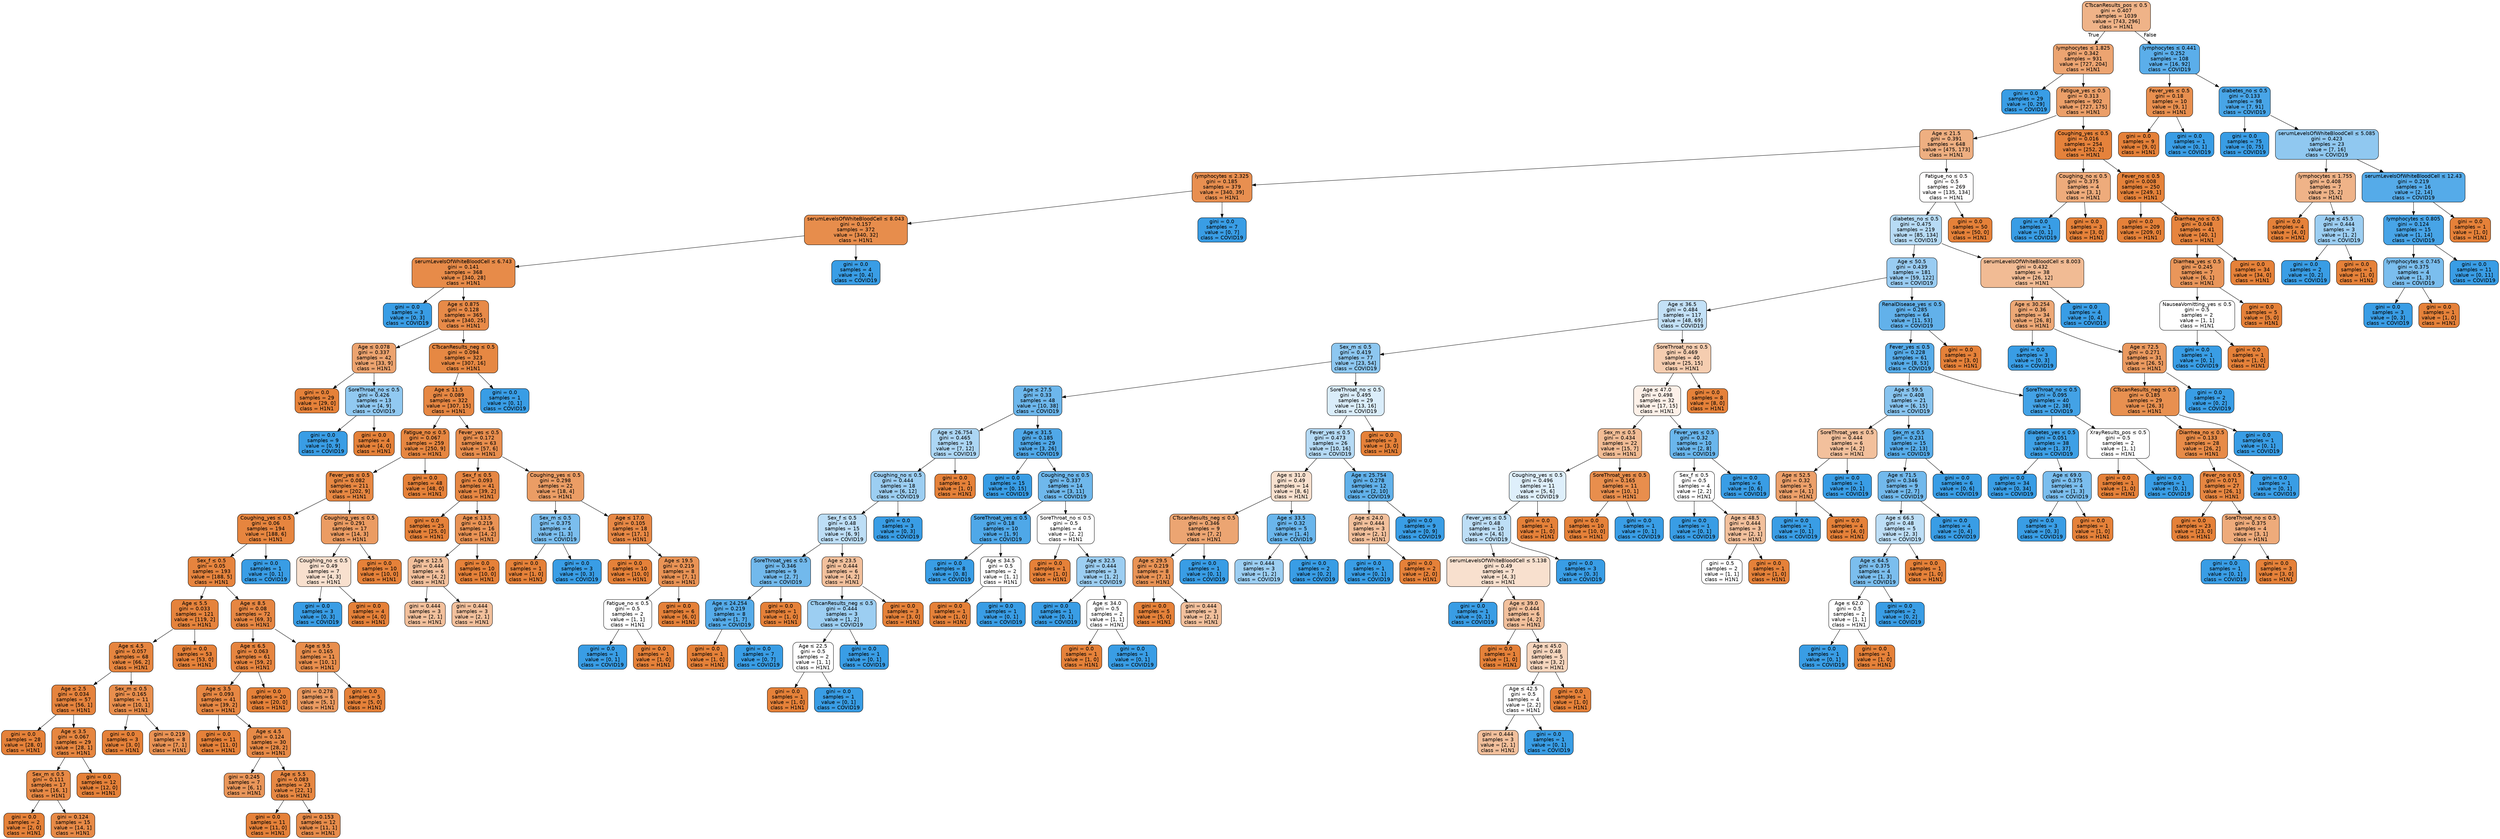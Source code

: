 digraph Tree {
node [shape=box, style="filled, rounded", color="black", fontname="helvetica"] ;
edge [fontname="helvetica"] ;
0 [label=<CTscanResults_pos &le; 0.5<br/>gini = 0.407<br/>samples = 1039<br/>value = [743, 296]<br/>class = H1N1>, fillcolor="#efb388"] ;
1 [label=<lymphocytes &le; 1.825<br/>gini = 0.342<br/>samples = 931<br/>value = [727, 204]<br/>class = H1N1>, fillcolor="#eca471"] ;
0 -> 1 [labeldistance=2.5, labelangle=45, headlabel="True"] ;
2 [label=<gini = 0.0<br/>samples = 29<br/>value = [0, 29]<br/>class = COVID19>, fillcolor="#399de5"] ;
1 -> 2 ;
3 [label=<Fatigue_yes &le; 0.5<br/>gini = 0.313<br/>samples = 902<br/>value = [727, 175]<br/>class = H1N1>, fillcolor="#eb9f69"] ;
1 -> 3 ;
4 [label=<Age &le; 21.5<br/>gini = 0.391<br/>samples = 648<br/>value = [475, 173]<br/>class = H1N1>, fillcolor="#eeaf81"] ;
3 -> 4 ;
5 [label=<lymphocytes &le; 2.325<br/>gini = 0.185<br/>samples = 379<br/>value = [340, 39]<br/>class = H1N1>, fillcolor="#e88f50"] ;
4 -> 5 ;
6 [label=<serumLevelsOfWhiteBloodCell &le; 8.043<br/>gini = 0.157<br/>samples = 372<br/>value = [340, 32]<br/>class = H1N1>, fillcolor="#e78d4c"] ;
5 -> 6 ;
7 [label=<serumLevelsOfWhiteBloodCell &le; 6.743<br/>gini = 0.141<br/>samples = 368<br/>value = [340, 28]<br/>class = H1N1>, fillcolor="#e78b49"] ;
6 -> 7 ;
8 [label=<gini = 0.0<br/>samples = 3<br/>value = [0, 3]<br/>class = COVID19>, fillcolor="#399de5"] ;
7 -> 8 ;
9 [label=<Age &le; 0.875<br/>gini = 0.128<br/>samples = 365<br/>value = [340, 25]<br/>class = H1N1>, fillcolor="#e78a48"] ;
7 -> 9 ;
10 [label=<Age &le; 0.078<br/>gini = 0.337<br/>samples = 42<br/>value = [33, 9]<br/>class = H1N1>, fillcolor="#eca36f"] ;
9 -> 10 ;
11 [label=<gini = 0.0<br/>samples = 29<br/>value = [29, 0]<br/>class = H1N1>, fillcolor="#e58139"] ;
10 -> 11 ;
12 [label=<SoreThroat_no &le; 0.5<br/>gini = 0.426<br/>samples = 13<br/>value = [4, 9]<br/>class = COVID19>, fillcolor="#91c9f1"] ;
10 -> 12 ;
13 [label=<gini = 0.0<br/>samples = 9<br/>value = [0, 9]<br/>class = COVID19>, fillcolor="#399de5"] ;
12 -> 13 ;
14 [label=<gini = 0.0<br/>samples = 4<br/>value = [4, 0]<br/>class = H1N1>, fillcolor="#e58139"] ;
12 -> 14 ;
15 [label=<CTscanResults_neg &le; 0.5<br/>gini = 0.094<br/>samples = 323<br/>value = [307, 16]<br/>class = H1N1>, fillcolor="#e68843"] ;
9 -> 15 ;
16 [label=<Age &le; 11.5<br/>gini = 0.089<br/>samples = 322<br/>value = [307, 15]<br/>class = H1N1>, fillcolor="#e68743"] ;
15 -> 16 ;
17 [label=<Fatigue_no &le; 0.5<br/>gini = 0.067<br/>samples = 259<br/>value = [250, 9]<br/>class = H1N1>, fillcolor="#e68640"] ;
16 -> 17 ;
18 [label=<Fever_yes &le; 0.5<br/>gini = 0.082<br/>samples = 211<br/>value = [202, 9]<br/>class = H1N1>, fillcolor="#e68742"] ;
17 -> 18 ;
19 [label=<Coughing_yes &le; 0.5<br/>gini = 0.06<br/>samples = 194<br/>value = [188, 6]<br/>class = H1N1>, fillcolor="#e6853f"] ;
18 -> 19 ;
20 [label=<Sex_f &le; 0.5<br/>gini = 0.05<br/>samples = 193<br/>value = [188, 5]<br/>class = H1N1>, fillcolor="#e6843e"] ;
19 -> 20 ;
21 [label=<Age &le; 5.5<br/>gini = 0.033<br/>samples = 121<br/>value = [119, 2]<br/>class = H1N1>, fillcolor="#e5833c"] ;
20 -> 21 ;
22 [label=<Age &le; 4.5<br/>gini = 0.057<br/>samples = 68<br/>value = [66, 2]<br/>class = H1N1>, fillcolor="#e6853f"] ;
21 -> 22 ;
23 [label=<Age &le; 2.5<br/>gini = 0.034<br/>samples = 57<br/>value = [56, 1]<br/>class = H1N1>, fillcolor="#e5833d"] ;
22 -> 23 ;
24 [label=<gini = 0.0<br/>samples = 28<br/>value = [28, 0]<br/>class = H1N1>, fillcolor="#e58139"] ;
23 -> 24 ;
25 [label=<Age &le; 3.5<br/>gini = 0.067<br/>samples = 29<br/>value = [28, 1]<br/>class = H1N1>, fillcolor="#e68640"] ;
23 -> 25 ;
26 [label=<Sex_m &le; 0.5<br/>gini = 0.111<br/>samples = 17<br/>value = [16, 1]<br/>class = H1N1>, fillcolor="#e78945"] ;
25 -> 26 ;
27 [label=<gini = 0.0<br/>samples = 2<br/>value = [2, 0]<br/>class = H1N1>, fillcolor="#e58139"] ;
26 -> 27 ;
28 [label=<gini = 0.124<br/>samples = 15<br/>value = [14, 1]<br/>class = H1N1>, fillcolor="#e78a47"] ;
26 -> 28 ;
29 [label=<gini = 0.0<br/>samples = 12<br/>value = [12, 0]<br/>class = H1N1>, fillcolor="#e58139"] ;
25 -> 29 ;
30 [label=<Sex_m &le; 0.5<br/>gini = 0.165<br/>samples = 11<br/>value = [10, 1]<br/>class = H1N1>, fillcolor="#e88e4d"] ;
22 -> 30 ;
31 [label=<gini = 0.0<br/>samples = 3<br/>value = [3, 0]<br/>class = H1N1>, fillcolor="#e58139"] ;
30 -> 31 ;
32 [label=<gini = 0.219<br/>samples = 8<br/>value = [7, 1]<br/>class = H1N1>, fillcolor="#e99355"] ;
30 -> 32 ;
33 [label=<gini = 0.0<br/>samples = 53<br/>value = [53, 0]<br/>class = H1N1>, fillcolor="#e58139"] ;
21 -> 33 ;
34 [label=<Age &le; 8.5<br/>gini = 0.08<br/>samples = 72<br/>value = [69, 3]<br/>class = H1N1>, fillcolor="#e68642"] ;
20 -> 34 ;
35 [label=<Age &le; 6.5<br/>gini = 0.063<br/>samples = 61<br/>value = [59, 2]<br/>class = H1N1>, fillcolor="#e68540"] ;
34 -> 35 ;
36 [label=<Age &le; 3.5<br/>gini = 0.093<br/>samples = 41<br/>value = [39, 2]<br/>class = H1N1>, fillcolor="#e68743"] ;
35 -> 36 ;
37 [label=<gini = 0.0<br/>samples = 11<br/>value = [11, 0]<br/>class = H1N1>, fillcolor="#e58139"] ;
36 -> 37 ;
38 [label=<Age &le; 4.5<br/>gini = 0.124<br/>samples = 30<br/>value = [28, 2]<br/>class = H1N1>, fillcolor="#e78a47"] ;
36 -> 38 ;
39 [label=<gini = 0.245<br/>samples = 7<br/>value = [6, 1]<br/>class = H1N1>, fillcolor="#e9965a"] ;
38 -> 39 ;
40 [label=<Age &le; 5.5<br/>gini = 0.083<br/>samples = 23<br/>value = [22, 1]<br/>class = H1N1>, fillcolor="#e68742"] ;
38 -> 40 ;
41 [label=<gini = 0.0<br/>samples = 11<br/>value = [11, 0]<br/>class = H1N1>, fillcolor="#e58139"] ;
40 -> 41 ;
42 [label=<gini = 0.153<br/>samples = 12<br/>value = [11, 1]<br/>class = H1N1>, fillcolor="#e78c4b"] ;
40 -> 42 ;
43 [label=<gini = 0.0<br/>samples = 20<br/>value = [20, 0]<br/>class = H1N1>, fillcolor="#e58139"] ;
35 -> 43 ;
44 [label=<Age &le; 9.5<br/>gini = 0.165<br/>samples = 11<br/>value = [10, 1]<br/>class = H1N1>, fillcolor="#e88e4d"] ;
34 -> 44 ;
45 [label=<gini = 0.278<br/>samples = 6<br/>value = [5, 1]<br/>class = H1N1>, fillcolor="#ea9a61"] ;
44 -> 45 ;
46 [label=<gini = 0.0<br/>samples = 5<br/>value = [5, 0]<br/>class = H1N1>, fillcolor="#e58139"] ;
44 -> 46 ;
47 [label=<gini = 0.0<br/>samples = 1<br/>value = [0, 1]<br/>class = COVID19>, fillcolor="#399de5"] ;
19 -> 47 ;
48 [label=<Coughing_yes &le; 0.5<br/>gini = 0.291<br/>samples = 17<br/>value = [14, 3]<br/>class = H1N1>, fillcolor="#eb9c63"] ;
18 -> 48 ;
49 [label=<Coughing_no &le; 0.5<br/>gini = 0.49<br/>samples = 7<br/>value = [4, 3]<br/>class = H1N1>, fillcolor="#f8e0ce"] ;
48 -> 49 ;
50 [label=<gini = 0.0<br/>samples = 3<br/>value = [0, 3]<br/>class = COVID19>, fillcolor="#399de5"] ;
49 -> 50 ;
51 [label=<gini = 0.0<br/>samples = 4<br/>value = [4, 0]<br/>class = H1N1>, fillcolor="#e58139"] ;
49 -> 51 ;
52 [label=<gini = 0.0<br/>samples = 10<br/>value = [10, 0]<br/>class = H1N1>, fillcolor="#e58139"] ;
48 -> 52 ;
53 [label=<gini = 0.0<br/>samples = 48<br/>value = [48, 0]<br/>class = H1N1>, fillcolor="#e58139"] ;
17 -> 53 ;
54 [label=<Fever_yes &le; 0.5<br/>gini = 0.172<br/>samples = 63<br/>value = [57, 6]<br/>class = H1N1>, fillcolor="#e88e4e"] ;
16 -> 54 ;
55 [label=<Sex_f &le; 0.5<br/>gini = 0.093<br/>samples = 41<br/>value = [39, 2]<br/>class = H1N1>, fillcolor="#e68743"] ;
54 -> 55 ;
56 [label=<gini = 0.0<br/>samples = 25<br/>value = [25, 0]<br/>class = H1N1>, fillcolor="#e58139"] ;
55 -> 56 ;
57 [label=<Age &le; 13.5<br/>gini = 0.219<br/>samples = 16<br/>value = [14, 2]<br/>class = H1N1>, fillcolor="#e99355"] ;
55 -> 57 ;
58 [label=<Age &le; 12.5<br/>gini = 0.444<br/>samples = 6<br/>value = [4, 2]<br/>class = H1N1>, fillcolor="#f2c09c"] ;
57 -> 58 ;
59 [label=<gini = 0.444<br/>samples = 3<br/>value = [2, 1]<br/>class = H1N1>, fillcolor="#f2c09c"] ;
58 -> 59 ;
60 [label=<gini = 0.444<br/>samples = 3<br/>value = [2, 1]<br/>class = H1N1>, fillcolor="#f2c09c"] ;
58 -> 60 ;
61 [label=<gini = 0.0<br/>samples = 10<br/>value = [10, 0]<br/>class = H1N1>, fillcolor="#e58139"] ;
57 -> 61 ;
62 [label=<Coughing_yes &le; 0.5<br/>gini = 0.298<br/>samples = 22<br/>value = [18, 4]<br/>class = H1N1>, fillcolor="#eb9d65"] ;
54 -> 62 ;
63 [label=<Sex_m &le; 0.5<br/>gini = 0.375<br/>samples = 4<br/>value = [1, 3]<br/>class = COVID19>, fillcolor="#7bbeee"] ;
62 -> 63 ;
64 [label=<gini = 0.0<br/>samples = 1<br/>value = [1, 0]<br/>class = H1N1>, fillcolor="#e58139"] ;
63 -> 64 ;
65 [label=<gini = 0.0<br/>samples = 3<br/>value = [0, 3]<br/>class = COVID19>, fillcolor="#399de5"] ;
63 -> 65 ;
66 [label=<Age &le; 17.0<br/>gini = 0.105<br/>samples = 18<br/>value = [17, 1]<br/>class = H1N1>, fillcolor="#e78845"] ;
62 -> 66 ;
67 [label=<gini = 0.0<br/>samples = 10<br/>value = [10, 0]<br/>class = H1N1>, fillcolor="#e58139"] ;
66 -> 67 ;
68 [label=<Age &le; 19.5<br/>gini = 0.219<br/>samples = 8<br/>value = [7, 1]<br/>class = H1N1>, fillcolor="#e99355"] ;
66 -> 68 ;
69 [label=<Fatigue_no &le; 0.5<br/>gini = 0.5<br/>samples = 2<br/>value = [1, 1]<br/>class = H1N1>, fillcolor="#ffffff"] ;
68 -> 69 ;
70 [label=<gini = 0.0<br/>samples = 1<br/>value = [0, 1]<br/>class = COVID19>, fillcolor="#399de5"] ;
69 -> 70 ;
71 [label=<gini = 0.0<br/>samples = 1<br/>value = [1, 0]<br/>class = H1N1>, fillcolor="#e58139"] ;
69 -> 71 ;
72 [label=<gini = 0.0<br/>samples = 6<br/>value = [6, 0]<br/>class = H1N1>, fillcolor="#e58139"] ;
68 -> 72 ;
73 [label=<gini = 0.0<br/>samples = 1<br/>value = [0, 1]<br/>class = COVID19>, fillcolor="#399de5"] ;
15 -> 73 ;
74 [label=<gini = 0.0<br/>samples = 4<br/>value = [0, 4]<br/>class = COVID19>, fillcolor="#399de5"] ;
6 -> 74 ;
75 [label=<gini = 0.0<br/>samples = 7<br/>value = [0, 7]<br/>class = COVID19>, fillcolor="#399de5"] ;
5 -> 75 ;
76 [label=<Fatigue_no &le; 0.5<br/>gini = 0.5<br/>samples = 269<br/>value = [135, 134]<br/>class = H1N1>, fillcolor="#fffefe"] ;
4 -> 76 ;
77 [label=<diabetes_no &le; 0.5<br/>gini = 0.475<br/>samples = 219<br/>value = [85, 134]<br/>class = COVID19>, fillcolor="#b7dbf5"] ;
76 -> 77 ;
78 [label=<Age &le; 50.5<br/>gini = 0.439<br/>samples = 181<br/>value = [59, 122]<br/>class = COVID19>, fillcolor="#99ccf2"] ;
77 -> 78 ;
79 [label=<Age &le; 36.5<br/>gini = 0.484<br/>samples = 117<br/>value = [48, 69]<br/>class = COVID19>, fillcolor="#c3e1f7"] ;
78 -> 79 ;
80 [label=<Sex_m &le; 0.5<br/>gini = 0.419<br/>samples = 77<br/>value = [23, 54]<br/>class = COVID19>, fillcolor="#8dc7f0"] ;
79 -> 80 ;
81 [label=<Age &le; 27.5<br/>gini = 0.33<br/>samples = 48<br/>value = [10, 38]<br/>class = COVID19>, fillcolor="#6db7ec"] ;
80 -> 81 ;
82 [label=<Age &le; 26.754<br/>gini = 0.465<br/>samples = 19<br/>value = [7, 12]<br/>class = COVID19>, fillcolor="#acd6f4"] ;
81 -> 82 ;
83 [label=<Coughing_no &le; 0.5<br/>gini = 0.444<br/>samples = 18<br/>value = [6, 12]<br/>class = COVID19>, fillcolor="#9ccef2"] ;
82 -> 83 ;
84 [label=<Sex_f &le; 0.5<br/>gini = 0.48<br/>samples = 15<br/>value = [6, 9]<br/>class = COVID19>, fillcolor="#bddef6"] ;
83 -> 84 ;
85 [label=<SoreThroat_yes &le; 0.5<br/>gini = 0.346<br/>samples = 9<br/>value = [2, 7]<br/>class = COVID19>, fillcolor="#72b9ec"] ;
84 -> 85 ;
86 [label=<Age &le; 24.254<br/>gini = 0.219<br/>samples = 8<br/>value = [1, 7]<br/>class = COVID19>, fillcolor="#55abe9"] ;
85 -> 86 ;
87 [label=<gini = 0.0<br/>samples = 1<br/>value = [1, 0]<br/>class = H1N1>, fillcolor="#e58139"] ;
86 -> 87 ;
88 [label=<gini = 0.0<br/>samples = 7<br/>value = [0, 7]<br/>class = COVID19>, fillcolor="#399de5"] ;
86 -> 88 ;
89 [label=<gini = 0.0<br/>samples = 1<br/>value = [1, 0]<br/>class = H1N1>, fillcolor="#e58139"] ;
85 -> 89 ;
90 [label=<Age &le; 23.5<br/>gini = 0.444<br/>samples = 6<br/>value = [4, 2]<br/>class = H1N1>, fillcolor="#f2c09c"] ;
84 -> 90 ;
91 [label=<CTscanResults_neg &le; 0.5<br/>gini = 0.444<br/>samples = 3<br/>value = [1, 2]<br/>class = COVID19>, fillcolor="#9ccef2"] ;
90 -> 91 ;
92 [label=<Age &le; 22.5<br/>gini = 0.5<br/>samples = 2<br/>value = [1, 1]<br/>class = H1N1>, fillcolor="#ffffff"] ;
91 -> 92 ;
93 [label=<gini = 0.0<br/>samples = 1<br/>value = [1, 0]<br/>class = H1N1>, fillcolor="#e58139"] ;
92 -> 93 ;
94 [label=<gini = 0.0<br/>samples = 1<br/>value = [0, 1]<br/>class = COVID19>, fillcolor="#399de5"] ;
92 -> 94 ;
95 [label=<gini = 0.0<br/>samples = 1<br/>value = [0, 1]<br/>class = COVID19>, fillcolor="#399de5"] ;
91 -> 95 ;
96 [label=<gini = 0.0<br/>samples = 3<br/>value = [3, 0]<br/>class = H1N1>, fillcolor="#e58139"] ;
90 -> 96 ;
97 [label=<gini = 0.0<br/>samples = 3<br/>value = [0, 3]<br/>class = COVID19>, fillcolor="#399de5"] ;
83 -> 97 ;
98 [label=<gini = 0.0<br/>samples = 1<br/>value = [1, 0]<br/>class = H1N1>, fillcolor="#e58139"] ;
82 -> 98 ;
99 [label=<Age &le; 31.5<br/>gini = 0.185<br/>samples = 29<br/>value = [3, 26]<br/>class = COVID19>, fillcolor="#50a8e8"] ;
81 -> 99 ;
100 [label=<gini = 0.0<br/>samples = 15<br/>value = [0, 15]<br/>class = COVID19>, fillcolor="#399de5"] ;
99 -> 100 ;
101 [label=<Coughing_no &le; 0.5<br/>gini = 0.337<br/>samples = 14<br/>value = [3, 11]<br/>class = COVID19>, fillcolor="#6fb8ec"] ;
99 -> 101 ;
102 [label=<SoreThroat_yes &le; 0.5<br/>gini = 0.18<br/>samples = 10<br/>value = [1, 9]<br/>class = COVID19>, fillcolor="#4fa8e8"] ;
101 -> 102 ;
103 [label=<gini = 0.0<br/>samples = 8<br/>value = [0, 8]<br/>class = COVID19>, fillcolor="#399de5"] ;
102 -> 103 ;
104 [label=<Age &le; 34.5<br/>gini = 0.5<br/>samples = 2<br/>value = [1, 1]<br/>class = H1N1>, fillcolor="#ffffff"] ;
102 -> 104 ;
105 [label=<gini = 0.0<br/>samples = 1<br/>value = [1, 0]<br/>class = H1N1>, fillcolor="#e58139"] ;
104 -> 105 ;
106 [label=<gini = 0.0<br/>samples = 1<br/>value = [0, 1]<br/>class = COVID19>, fillcolor="#399de5"] ;
104 -> 106 ;
107 [label=<SoreThroat_no &le; 0.5<br/>gini = 0.5<br/>samples = 4<br/>value = [2, 2]<br/>class = H1N1>, fillcolor="#ffffff"] ;
101 -> 107 ;
108 [label=<gini = 0.0<br/>samples = 1<br/>value = [1, 0]<br/>class = H1N1>, fillcolor="#e58139"] ;
107 -> 108 ;
109 [label=<Age &le; 32.5<br/>gini = 0.444<br/>samples = 3<br/>value = [1, 2]<br/>class = COVID19>, fillcolor="#9ccef2"] ;
107 -> 109 ;
110 [label=<gini = 0.0<br/>samples = 1<br/>value = [0, 1]<br/>class = COVID19>, fillcolor="#399de5"] ;
109 -> 110 ;
111 [label=<Age &le; 34.0<br/>gini = 0.5<br/>samples = 2<br/>value = [1, 1]<br/>class = H1N1>, fillcolor="#ffffff"] ;
109 -> 111 ;
112 [label=<gini = 0.0<br/>samples = 1<br/>value = [1, 0]<br/>class = H1N1>, fillcolor="#e58139"] ;
111 -> 112 ;
113 [label=<gini = 0.0<br/>samples = 1<br/>value = [0, 1]<br/>class = COVID19>, fillcolor="#399de5"] ;
111 -> 113 ;
114 [label=<SoreThroat_no &le; 0.5<br/>gini = 0.495<br/>samples = 29<br/>value = [13, 16]<br/>class = COVID19>, fillcolor="#daedfa"] ;
80 -> 114 ;
115 [label=<Fever_yes &le; 0.5<br/>gini = 0.473<br/>samples = 26<br/>value = [10, 16]<br/>class = COVID19>, fillcolor="#b5daf5"] ;
114 -> 115 ;
116 [label=<Age &le; 31.0<br/>gini = 0.49<br/>samples = 14<br/>value = [8, 6]<br/>class = H1N1>, fillcolor="#f8e0ce"] ;
115 -> 116 ;
117 [label=<CTscanResults_neg &le; 0.5<br/>gini = 0.346<br/>samples = 9<br/>value = [7, 2]<br/>class = H1N1>, fillcolor="#eca572"] ;
116 -> 117 ;
118 [label=<Age &le; 29.5<br/>gini = 0.219<br/>samples = 8<br/>value = [7, 1]<br/>class = H1N1>, fillcolor="#e99355"] ;
117 -> 118 ;
119 [label=<gini = 0.0<br/>samples = 5<br/>value = [5, 0]<br/>class = H1N1>, fillcolor="#e58139"] ;
118 -> 119 ;
120 [label=<gini = 0.444<br/>samples = 3<br/>value = [2, 1]<br/>class = H1N1>, fillcolor="#f2c09c"] ;
118 -> 120 ;
121 [label=<gini = 0.0<br/>samples = 1<br/>value = [0, 1]<br/>class = COVID19>, fillcolor="#399de5"] ;
117 -> 121 ;
122 [label=<Age &le; 33.5<br/>gini = 0.32<br/>samples = 5<br/>value = [1, 4]<br/>class = COVID19>, fillcolor="#6ab6ec"] ;
116 -> 122 ;
123 [label=<gini = 0.444<br/>samples = 3<br/>value = [1, 2]<br/>class = COVID19>, fillcolor="#9ccef2"] ;
122 -> 123 ;
124 [label=<gini = 0.0<br/>samples = 2<br/>value = [0, 2]<br/>class = COVID19>, fillcolor="#399de5"] ;
122 -> 124 ;
125 [label=<Age &le; 25.754<br/>gini = 0.278<br/>samples = 12<br/>value = [2, 10]<br/>class = COVID19>, fillcolor="#61b1ea"] ;
115 -> 125 ;
126 [label=<Age &le; 24.0<br/>gini = 0.444<br/>samples = 3<br/>value = [2, 1]<br/>class = H1N1>, fillcolor="#f2c09c"] ;
125 -> 126 ;
127 [label=<gini = 0.0<br/>samples = 1<br/>value = [0, 1]<br/>class = COVID19>, fillcolor="#399de5"] ;
126 -> 127 ;
128 [label=<gini = 0.0<br/>samples = 2<br/>value = [2, 0]<br/>class = H1N1>, fillcolor="#e58139"] ;
126 -> 128 ;
129 [label=<gini = 0.0<br/>samples = 9<br/>value = [0, 9]<br/>class = COVID19>, fillcolor="#399de5"] ;
125 -> 129 ;
130 [label=<gini = 0.0<br/>samples = 3<br/>value = [3, 0]<br/>class = H1N1>, fillcolor="#e58139"] ;
114 -> 130 ;
131 [label=<SoreThroat_no &le; 0.5<br/>gini = 0.469<br/>samples = 40<br/>value = [25, 15]<br/>class = H1N1>, fillcolor="#f5cdb0"] ;
79 -> 131 ;
132 [label=<Age &le; 47.0<br/>gini = 0.498<br/>samples = 32<br/>value = [17, 15]<br/>class = H1N1>, fillcolor="#fcf0e8"] ;
131 -> 132 ;
133 [label=<Sex_m &le; 0.5<br/>gini = 0.434<br/>samples = 22<br/>value = [15, 7]<br/>class = H1N1>, fillcolor="#f1bc95"] ;
132 -> 133 ;
134 [label=<Coughing_yes &le; 0.5<br/>gini = 0.496<br/>samples = 11<br/>value = [5, 6]<br/>class = COVID19>, fillcolor="#deeffb"] ;
133 -> 134 ;
135 [label=<Fever_yes &le; 0.5<br/>gini = 0.48<br/>samples = 10<br/>value = [4, 6]<br/>class = COVID19>, fillcolor="#bddef6"] ;
134 -> 135 ;
136 [label=<serumLevelsOfWhiteBloodCell &le; 5.138<br/>gini = 0.49<br/>samples = 7<br/>value = [4, 3]<br/>class = H1N1>, fillcolor="#f8e0ce"] ;
135 -> 136 ;
137 [label=<gini = 0.0<br/>samples = 1<br/>value = [0, 1]<br/>class = COVID19>, fillcolor="#399de5"] ;
136 -> 137 ;
138 [label=<Age &le; 39.0<br/>gini = 0.444<br/>samples = 6<br/>value = [4, 2]<br/>class = H1N1>, fillcolor="#f2c09c"] ;
136 -> 138 ;
139 [label=<gini = 0.0<br/>samples = 1<br/>value = [1, 0]<br/>class = H1N1>, fillcolor="#e58139"] ;
138 -> 139 ;
140 [label=<Age &le; 45.0<br/>gini = 0.48<br/>samples = 5<br/>value = [3, 2]<br/>class = H1N1>, fillcolor="#f6d5bd"] ;
138 -> 140 ;
141 [label=<Age &le; 42.5<br/>gini = 0.5<br/>samples = 4<br/>value = [2, 2]<br/>class = H1N1>, fillcolor="#ffffff"] ;
140 -> 141 ;
142 [label=<gini = 0.444<br/>samples = 3<br/>value = [2, 1]<br/>class = H1N1>, fillcolor="#f2c09c"] ;
141 -> 142 ;
143 [label=<gini = 0.0<br/>samples = 1<br/>value = [0, 1]<br/>class = COVID19>, fillcolor="#399de5"] ;
141 -> 143 ;
144 [label=<gini = 0.0<br/>samples = 1<br/>value = [1, 0]<br/>class = H1N1>, fillcolor="#e58139"] ;
140 -> 144 ;
145 [label=<gini = 0.0<br/>samples = 3<br/>value = [0, 3]<br/>class = COVID19>, fillcolor="#399de5"] ;
135 -> 145 ;
146 [label=<gini = 0.0<br/>samples = 1<br/>value = [1, 0]<br/>class = H1N1>, fillcolor="#e58139"] ;
134 -> 146 ;
147 [label=<SoreThroat_yes &le; 0.5<br/>gini = 0.165<br/>samples = 11<br/>value = [10, 1]<br/>class = H1N1>, fillcolor="#e88e4d"] ;
133 -> 147 ;
148 [label=<gini = 0.0<br/>samples = 10<br/>value = [10, 0]<br/>class = H1N1>, fillcolor="#e58139"] ;
147 -> 148 ;
149 [label=<gini = 0.0<br/>samples = 1<br/>value = [0, 1]<br/>class = COVID19>, fillcolor="#399de5"] ;
147 -> 149 ;
150 [label=<Fever_yes &le; 0.5<br/>gini = 0.32<br/>samples = 10<br/>value = [2, 8]<br/>class = COVID19>, fillcolor="#6ab6ec"] ;
132 -> 150 ;
151 [label=<Sex_f &le; 0.5<br/>gini = 0.5<br/>samples = 4<br/>value = [2, 2]<br/>class = H1N1>, fillcolor="#ffffff"] ;
150 -> 151 ;
152 [label=<gini = 0.0<br/>samples = 1<br/>value = [0, 1]<br/>class = COVID19>, fillcolor="#399de5"] ;
151 -> 152 ;
153 [label=<Age &le; 48.5<br/>gini = 0.444<br/>samples = 3<br/>value = [2, 1]<br/>class = H1N1>, fillcolor="#f2c09c"] ;
151 -> 153 ;
154 [label=<gini = 0.5<br/>samples = 2<br/>value = [1, 1]<br/>class = H1N1>, fillcolor="#ffffff"] ;
153 -> 154 ;
155 [label=<gini = 0.0<br/>samples = 1<br/>value = [1, 0]<br/>class = H1N1>, fillcolor="#e58139"] ;
153 -> 155 ;
156 [label=<gini = 0.0<br/>samples = 6<br/>value = [0, 6]<br/>class = COVID19>, fillcolor="#399de5"] ;
150 -> 156 ;
157 [label=<gini = 0.0<br/>samples = 8<br/>value = [8, 0]<br/>class = H1N1>, fillcolor="#e58139"] ;
131 -> 157 ;
158 [label=<RenalDisease_yes &le; 0.5<br/>gini = 0.285<br/>samples = 64<br/>value = [11, 53]<br/>class = COVID19>, fillcolor="#62b1ea"] ;
78 -> 158 ;
159 [label=<Fever_yes &le; 0.5<br/>gini = 0.228<br/>samples = 61<br/>value = [8, 53]<br/>class = COVID19>, fillcolor="#57ace9"] ;
158 -> 159 ;
160 [label=<Age &le; 59.5<br/>gini = 0.408<br/>samples = 21<br/>value = [6, 15]<br/>class = COVID19>, fillcolor="#88c4ef"] ;
159 -> 160 ;
161 [label=<SoreThroat_yes &le; 0.5<br/>gini = 0.444<br/>samples = 6<br/>value = [4, 2]<br/>class = H1N1>, fillcolor="#f2c09c"] ;
160 -> 161 ;
162 [label=<Age &le; 52.5<br/>gini = 0.32<br/>samples = 5<br/>value = [4, 1]<br/>class = H1N1>, fillcolor="#eca06a"] ;
161 -> 162 ;
163 [label=<gini = 0.0<br/>samples = 1<br/>value = [0, 1]<br/>class = COVID19>, fillcolor="#399de5"] ;
162 -> 163 ;
164 [label=<gini = 0.0<br/>samples = 4<br/>value = [4, 0]<br/>class = H1N1>, fillcolor="#e58139"] ;
162 -> 164 ;
165 [label=<gini = 0.0<br/>samples = 1<br/>value = [0, 1]<br/>class = COVID19>, fillcolor="#399de5"] ;
161 -> 165 ;
166 [label=<Sex_m &le; 0.5<br/>gini = 0.231<br/>samples = 15<br/>value = [2, 13]<br/>class = COVID19>, fillcolor="#57ace9"] ;
160 -> 166 ;
167 [label=<Age &le; 71.5<br/>gini = 0.346<br/>samples = 9<br/>value = [2, 7]<br/>class = COVID19>, fillcolor="#72b9ec"] ;
166 -> 167 ;
168 [label=<Age &le; 66.5<br/>gini = 0.48<br/>samples = 5<br/>value = [2, 3]<br/>class = COVID19>, fillcolor="#bddef6"] ;
167 -> 168 ;
169 [label=<Age &le; 64.5<br/>gini = 0.375<br/>samples = 4<br/>value = [1, 3]<br/>class = COVID19>, fillcolor="#7bbeee"] ;
168 -> 169 ;
170 [label=<Age &le; 62.0<br/>gini = 0.5<br/>samples = 2<br/>value = [1, 1]<br/>class = H1N1>, fillcolor="#ffffff"] ;
169 -> 170 ;
171 [label=<gini = 0.0<br/>samples = 1<br/>value = [0, 1]<br/>class = COVID19>, fillcolor="#399de5"] ;
170 -> 171 ;
172 [label=<gini = 0.0<br/>samples = 1<br/>value = [1, 0]<br/>class = H1N1>, fillcolor="#e58139"] ;
170 -> 172 ;
173 [label=<gini = 0.0<br/>samples = 2<br/>value = [0, 2]<br/>class = COVID19>, fillcolor="#399de5"] ;
169 -> 173 ;
174 [label=<gini = 0.0<br/>samples = 1<br/>value = [1, 0]<br/>class = H1N1>, fillcolor="#e58139"] ;
168 -> 174 ;
175 [label=<gini = 0.0<br/>samples = 4<br/>value = [0, 4]<br/>class = COVID19>, fillcolor="#399de5"] ;
167 -> 175 ;
176 [label=<gini = 0.0<br/>samples = 6<br/>value = [0, 6]<br/>class = COVID19>, fillcolor="#399de5"] ;
166 -> 176 ;
177 [label=<SoreThroat_no &le; 0.5<br/>gini = 0.095<br/>samples = 40<br/>value = [2, 38]<br/>class = COVID19>, fillcolor="#43a2e6"] ;
159 -> 177 ;
178 [label=<diabetes_yes &le; 0.5<br/>gini = 0.051<br/>samples = 38<br/>value = [1, 37]<br/>class = COVID19>, fillcolor="#3ea0e6"] ;
177 -> 178 ;
179 [label=<gini = 0.0<br/>samples = 34<br/>value = [0, 34]<br/>class = COVID19>, fillcolor="#399de5"] ;
178 -> 179 ;
180 [label=<Age &le; 69.0<br/>gini = 0.375<br/>samples = 4<br/>value = [1, 3]<br/>class = COVID19>, fillcolor="#7bbeee"] ;
178 -> 180 ;
181 [label=<gini = 0.0<br/>samples = 3<br/>value = [0, 3]<br/>class = COVID19>, fillcolor="#399de5"] ;
180 -> 181 ;
182 [label=<gini = 0.0<br/>samples = 1<br/>value = [1, 0]<br/>class = H1N1>, fillcolor="#e58139"] ;
180 -> 182 ;
183 [label=<XrayResults_pos &le; 0.5<br/>gini = 0.5<br/>samples = 2<br/>value = [1, 1]<br/>class = H1N1>, fillcolor="#ffffff"] ;
177 -> 183 ;
184 [label=<gini = 0.0<br/>samples = 1<br/>value = [1, 0]<br/>class = H1N1>, fillcolor="#e58139"] ;
183 -> 184 ;
185 [label=<gini = 0.0<br/>samples = 1<br/>value = [0, 1]<br/>class = COVID19>, fillcolor="#399de5"] ;
183 -> 185 ;
186 [label=<gini = 0.0<br/>samples = 3<br/>value = [3, 0]<br/>class = H1N1>, fillcolor="#e58139"] ;
158 -> 186 ;
187 [label=<serumLevelsOfWhiteBloodCell &le; 8.003<br/>gini = 0.432<br/>samples = 38<br/>value = [26, 12]<br/>class = H1N1>, fillcolor="#f1bb94"] ;
77 -> 187 ;
188 [label=<Age &le; 30.254<br/>gini = 0.36<br/>samples = 34<br/>value = [26, 8]<br/>class = H1N1>, fillcolor="#eda876"] ;
187 -> 188 ;
189 [label=<gini = 0.0<br/>samples = 3<br/>value = [0, 3]<br/>class = COVID19>, fillcolor="#399de5"] ;
188 -> 189 ;
190 [label=<Age &le; 72.5<br/>gini = 0.271<br/>samples = 31<br/>value = [26, 5]<br/>class = H1N1>, fillcolor="#ea995f"] ;
188 -> 190 ;
191 [label=<CTscanResults_neg &le; 0.5<br/>gini = 0.185<br/>samples = 29<br/>value = [26, 3]<br/>class = H1N1>, fillcolor="#e89050"] ;
190 -> 191 ;
192 [label=<Diarrhea_no &le; 0.5<br/>gini = 0.133<br/>samples = 28<br/>value = [26, 2]<br/>class = H1N1>, fillcolor="#e78b48"] ;
191 -> 192 ;
193 [label=<Fever_no &le; 0.5<br/>gini = 0.071<br/>samples = 27<br/>value = [26, 1]<br/>class = H1N1>, fillcolor="#e68641"] ;
192 -> 193 ;
194 [label=<gini = 0.0<br/>samples = 23<br/>value = [23, 0]<br/>class = H1N1>, fillcolor="#e58139"] ;
193 -> 194 ;
195 [label=<SoreThroat_no &le; 0.5<br/>gini = 0.375<br/>samples = 4<br/>value = [3, 1]<br/>class = H1N1>, fillcolor="#eeab7b"] ;
193 -> 195 ;
196 [label=<gini = 0.0<br/>samples = 1<br/>value = [0, 1]<br/>class = COVID19>, fillcolor="#399de5"] ;
195 -> 196 ;
197 [label=<gini = 0.0<br/>samples = 3<br/>value = [3, 0]<br/>class = H1N1>, fillcolor="#e58139"] ;
195 -> 197 ;
198 [label=<gini = 0.0<br/>samples = 1<br/>value = [0, 1]<br/>class = COVID19>, fillcolor="#399de5"] ;
192 -> 198 ;
199 [label=<gini = 0.0<br/>samples = 1<br/>value = [0, 1]<br/>class = COVID19>, fillcolor="#399de5"] ;
191 -> 199 ;
200 [label=<gini = 0.0<br/>samples = 2<br/>value = [0, 2]<br/>class = COVID19>, fillcolor="#399de5"] ;
190 -> 200 ;
201 [label=<gini = 0.0<br/>samples = 4<br/>value = [0, 4]<br/>class = COVID19>, fillcolor="#399de5"] ;
187 -> 201 ;
202 [label=<gini = 0.0<br/>samples = 50<br/>value = [50, 0]<br/>class = H1N1>, fillcolor="#e58139"] ;
76 -> 202 ;
203 [label=<Coughing_yes &le; 0.5<br/>gini = 0.016<br/>samples = 254<br/>value = [252, 2]<br/>class = H1N1>, fillcolor="#e5823b"] ;
3 -> 203 ;
204 [label=<Coughing_no &le; 0.5<br/>gini = 0.375<br/>samples = 4<br/>value = [3, 1]<br/>class = H1N1>, fillcolor="#eeab7b"] ;
203 -> 204 ;
205 [label=<gini = 0.0<br/>samples = 1<br/>value = [0, 1]<br/>class = COVID19>, fillcolor="#399de5"] ;
204 -> 205 ;
206 [label=<gini = 0.0<br/>samples = 3<br/>value = [3, 0]<br/>class = H1N1>, fillcolor="#e58139"] ;
204 -> 206 ;
207 [label=<Fever_no &le; 0.5<br/>gini = 0.008<br/>samples = 250<br/>value = [249, 1]<br/>class = H1N1>, fillcolor="#e5823a"] ;
203 -> 207 ;
208 [label=<gini = 0.0<br/>samples = 209<br/>value = [209, 0]<br/>class = H1N1>, fillcolor="#e58139"] ;
207 -> 208 ;
209 [label=<Diarrhea_no &le; 0.5<br/>gini = 0.048<br/>samples = 41<br/>value = [40, 1]<br/>class = H1N1>, fillcolor="#e6843e"] ;
207 -> 209 ;
210 [label=<Diarrhea_yes &le; 0.5<br/>gini = 0.245<br/>samples = 7<br/>value = [6, 1]<br/>class = H1N1>, fillcolor="#e9965a"] ;
209 -> 210 ;
211 [label=<NauseaVomitting_yes &le; 0.5<br/>gini = 0.5<br/>samples = 2<br/>value = [1, 1]<br/>class = H1N1>, fillcolor="#ffffff"] ;
210 -> 211 ;
212 [label=<gini = 0.0<br/>samples = 1<br/>value = [0, 1]<br/>class = COVID19>, fillcolor="#399de5"] ;
211 -> 212 ;
213 [label=<gini = 0.0<br/>samples = 1<br/>value = [1, 0]<br/>class = H1N1>, fillcolor="#e58139"] ;
211 -> 213 ;
214 [label=<gini = 0.0<br/>samples = 5<br/>value = [5, 0]<br/>class = H1N1>, fillcolor="#e58139"] ;
210 -> 214 ;
215 [label=<gini = 0.0<br/>samples = 34<br/>value = [34, 0]<br/>class = H1N1>, fillcolor="#e58139"] ;
209 -> 215 ;
216 [label=<lymphocytes &le; 0.441<br/>gini = 0.252<br/>samples = 108<br/>value = [16, 92]<br/>class = COVID19>, fillcolor="#5baeea"] ;
0 -> 216 [labeldistance=2.5, labelangle=-45, headlabel="False"] ;
217 [label=<Fever_yes &le; 0.5<br/>gini = 0.18<br/>samples = 10<br/>value = [9, 1]<br/>class = H1N1>, fillcolor="#e88f4f"] ;
216 -> 217 ;
218 [label=<gini = 0.0<br/>samples = 9<br/>value = [9, 0]<br/>class = H1N1>, fillcolor="#e58139"] ;
217 -> 218 ;
219 [label=<gini = 0.0<br/>samples = 1<br/>value = [0, 1]<br/>class = COVID19>, fillcolor="#399de5"] ;
217 -> 219 ;
220 [label=<diabetes_no &le; 0.5<br/>gini = 0.133<br/>samples = 98<br/>value = [7, 91]<br/>class = COVID19>, fillcolor="#48a5e7"] ;
216 -> 220 ;
221 [label=<gini = 0.0<br/>samples = 75<br/>value = [0, 75]<br/>class = COVID19>, fillcolor="#399de5"] ;
220 -> 221 ;
222 [label=<serumLevelsOfWhiteBloodCell &le; 5.085<br/>gini = 0.423<br/>samples = 23<br/>value = [7, 16]<br/>class = COVID19>, fillcolor="#90c8f0"] ;
220 -> 222 ;
223 [label=<lymphocytes &le; 1.755<br/>gini = 0.408<br/>samples = 7<br/>value = [5, 2]<br/>class = H1N1>, fillcolor="#efb388"] ;
222 -> 223 ;
224 [label=<gini = 0.0<br/>samples = 4<br/>value = [4, 0]<br/>class = H1N1>, fillcolor="#e58139"] ;
223 -> 224 ;
225 [label=<Age &le; 45.5<br/>gini = 0.444<br/>samples = 3<br/>value = [1, 2]<br/>class = COVID19>, fillcolor="#9ccef2"] ;
223 -> 225 ;
226 [label=<gini = 0.0<br/>samples = 2<br/>value = [0, 2]<br/>class = COVID19>, fillcolor="#399de5"] ;
225 -> 226 ;
227 [label=<gini = 0.0<br/>samples = 1<br/>value = [1, 0]<br/>class = H1N1>, fillcolor="#e58139"] ;
225 -> 227 ;
228 [label=<serumLevelsOfWhiteBloodCell &le; 12.43<br/>gini = 0.219<br/>samples = 16<br/>value = [2, 14]<br/>class = COVID19>, fillcolor="#55abe9"] ;
222 -> 228 ;
229 [label=<lymphocytes &le; 0.805<br/>gini = 0.124<br/>samples = 15<br/>value = [1, 14]<br/>class = COVID19>, fillcolor="#47a4e7"] ;
228 -> 229 ;
230 [label=<lymphocytes &le; 0.745<br/>gini = 0.375<br/>samples = 4<br/>value = [1, 3]<br/>class = COVID19>, fillcolor="#7bbeee"] ;
229 -> 230 ;
231 [label=<gini = 0.0<br/>samples = 3<br/>value = [0, 3]<br/>class = COVID19>, fillcolor="#399de5"] ;
230 -> 231 ;
232 [label=<gini = 0.0<br/>samples = 1<br/>value = [1, 0]<br/>class = H1N1>, fillcolor="#e58139"] ;
230 -> 232 ;
233 [label=<gini = 0.0<br/>samples = 11<br/>value = [0, 11]<br/>class = COVID19>, fillcolor="#399de5"] ;
229 -> 233 ;
234 [label=<gini = 0.0<br/>samples = 1<br/>value = [1, 0]<br/>class = H1N1>, fillcolor="#e58139"] ;
228 -> 234 ;
}
